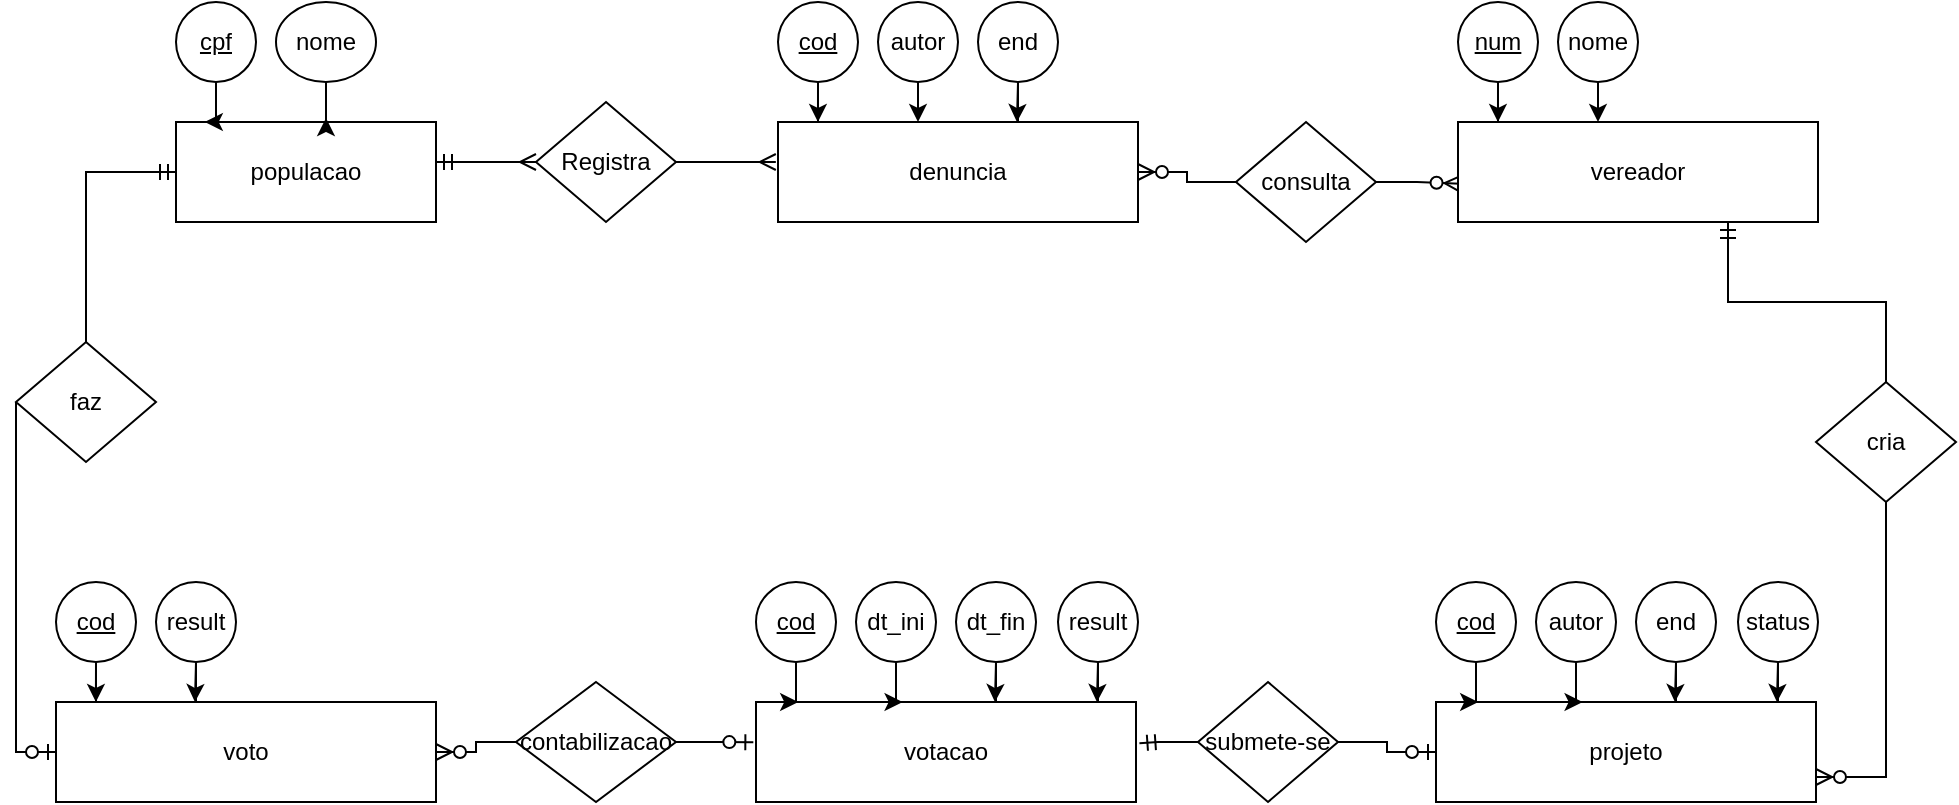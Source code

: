<mxfile version="14.4.9" type="github">
  <diagram id="R2lEEEUBdFMjLlhIrx00" name="Page-1">
    <mxGraphModel dx="1505" dy="826" grid="1" gridSize="10" guides="1" tooltips="1" connect="1" arrows="1" fold="1" page="1" pageScale="1" pageWidth="850" pageHeight="1100" math="0" shadow="0" extFonts="Permanent Marker^https://fonts.googleapis.com/css?family=Permanent+Marker">
      <root>
        <mxCell id="0" />
        <mxCell id="1" parent="0" />
        <mxCell id="-aDSYGf8J6-FoEfoN00e-1" value="populacao" style="whiteSpace=wrap;html=1;align=center;" vertex="1" parent="1">
          <mxGeometry x="260" y="220" width="130" height="50" as="geometry" />
        </mxCell>
        <mxCell id="-aDSYGf8J6-FoEfoN00e-5" value="" style="edgeStyle=orthogonalEdgeStyle;rounded=0;orthogonalLoop=1;jettySize=auto;html=1;entryX=0.111;entryY=0;entryDx=0;entryDy=0;entryPerimeter=0;" edge="1" parent="1" source="-aDSYGf8J6-FoEfoN00e-3" target="-aDSYGf8J6-FoEfoN00e-1">
          <mxGeometry relative="1" as="geometry" />
        </mxCell>
        <mxCell id="-aDSYGf8J6-FoEfoN00e-3" value="cpf" style="ellipse;whiteSpace=wrap;html=1;align=center;fontStyle=4;" vertex="1" parent="1">
          <mxGeometry x="260" y="160" width="40" height="40" as="geometry" />
        </mxCell>
        <mxCell id="-aDSYGf8J6-FoEfoN00e-6" style="edgeStyle=orthogonalEdgeStyle;rounded=0;orthogonalLoop=1;jettySize=auto;html=1;" edge="1" parent="1" source="-aDSYGf8J6-FoEfoN00e-4">
          <mxGeometry relative="1" as="geometry">
            <mxPoint x="335" y="218" as="targetPoint" />
          </mxGeometry>
        </mxCell>
        <mxCell id="-aDSYGf8J6-FoEfoN00e-4" value="nome" style="ellipse;whiteSpace=wrap;html=1;align=center;" vertex="1" parent="1">
          <mxGeometry x="310" y="160" width="50" height="40" as="geometry" />
        </mxCell>
        <mxCell id="-aDSYGf8J6-FoEfoN00e-81" style="edgeStyle=orthogonalEdgeStyle;rounded=0;orthogonalLoop=1;jettySize=auto;html=1;entryX=-0.006;entryY=0.4;entryDx=0;entryDy=0;entryPerimeter=0;endArrow=ERmany;endFill=0;" edge="1" parent="1" source="-aDSYGf8J6-FoEfoN00e-28" target="-aDSYGf8J6-FoEfoN00e-29">
          <mxGeometry relative="1" as="geometry" />
        </mxCell>
        <mxCell id="-aDSYGf8J6-FoEfoN00e-28" value="Registra" style="shape=rhombus;perimeter=rhombusPerimeter;whiteSpace=wrap;html=1;align=center;" vertex="1" parent="1">
          <mxGeometry x="440" y="210" width="70" height="60" as="geometry" />
        </mxCell>
        <mxCell id="-aDSYGf8J6-FoEfoN00e-29" value="denuncia" style="whiteSpace=wrap;html=1;align=center;" vertex="1" parent="1">
          <mxGeometry x="561" y="220" width="180" height="50" as="geometry" />
        </mxCell>
        <mxCell id="-aDSYGf8J6-FoEfoN00e-30" value="" style="edgeStyle=orthogonalEdgeStyle;rounded=0;orthogonalLoop=1;jettySize=auto;html=1;entryX=0.111;entryY=0;entryDx=0;entryDy=0;entryPerimeter=0;" edge="1" parent="1" source="-aDSYGf8J6-FoEfoN00e-31" target="-aDSYGf8J6-FoEfoN00e-29">
          <mxGeometry relative="1" as="geometry" />
        </mxCell>
        <mxCell id="-aDSYGf8J6-FoEfoN00e-31" value="cod" style="ellipse;whiteSpace=wrap;html=1;align=center;fontStyle=4;" vertex="1" parent="1">
          <mxGeometry x="561" y="160" width="40" height="40" as="geometry" />
        </mxCell>
        <mxCell id="-aDSYGf8J6-FoEfoN00e-35" style="edgeStyle=orthogonalEdgeStyle;rounded=0;orthogonalLoop=1;jettySize=auto;html=1;entryX=0.386;entryY=0;entryDx=0;entryDy=0;entryPerimeter=0;" edge="1" parent="1" source="-aDSYGf8J6-FoEfoN00e-33" target="-aDSYGf8J6-FoEfoN00e-29">
          <mxGeometry relative="1" as="geometry" />
        </mxCell>
        <mxCell id="-aDSYGf8J6-FoEfoN00e-33" value="autor" style="ellipse;whiteSpace=wrap;html=1;align=center;" vertex="1" parent="1">
          <mxGeometry x="611" y="160" width="40" height="40" as="geometry" />
        </mxCell>
        <mxCell id="-aDSYGf8J6-FoEfoN00e-36" style="edgeStyle=orthogonalEdgeStyle;rounded=0;orthogonalLoop=1;jettySize=auto;html=1;entryX=0.386;entryY=0;entryDx=0;entryDy=0;entryPerimeter=0;" edge="1" parent="1" source="-aDSYGf8J6-FoEfoN00e-37">
          <mxGeometry relative="1" as="geometry">
            <mxPoint x="680.48" y="220" as="targetPoint" />
          </mxGeometry>
        </mxCell>
        <mxCell id="-aDSYGf8J6-FoEfoN00e-37" value="end" style="ellipse;whiteSpace=wrap;html=1;align=center;" vertex="1" parent="1">
          <mxGeometry x="661" y="160" width="40" height="40" as="geometry" />
        </mxCell>
        <mxCell id="-aDSYGf8J6-FoEfoN00e-82" style="edgeStyle=orthogonalEdgeStyle;rounded=0;orthogonalLoop=1;jettySize=auto;html=1;exitX=0;exitY=0.5;exitDx=0;exitDy=0;endArrow=ERzeroToMany;endFill=1;" edge="1" parent="1" source="-aDSYGf8J6-FoEfoN00e-38" target="-aDSYGf8J6-FoEfoN00e-29">
          <mxGeometry relative="1" as="geometry" />
        </mxCell>
        <mxCell id="-aDSYGf8J6-FoEfoN00e-83" style="edgeStyle=orthogonalEdgeStyle;rounded=0;orthogonalLoop=1;jettySize=auto;html=1;entryX=0.007;entryY=0.618;entryDx=0;entryDy=0;entryPerimeter=0;endArrow=ERzeroToMany;endFill=1;" edge="1" parent="1" source="-aDSYGf8J6-FoEfoN00e-38" target="-aDSYGf8J6-FoEfoN00e-39">
          <mxGeometry relative="1" as="geometry" />
        </mxCell>
        <mxCell id="-aDSYGf8J6-FoEfoN00e-38" value="consulta" style="shape=rhombus;perimeter=rhombusPerimeter;whiteSpace=wrap;html=1;align=center;" vertex="1" parent="1">
          <mxGeometry x="790" y="220" width="70" height="60" as="geometry" />
        </mxCell>
        <mxCell id="-aDSYGf8J6-FoEfoN00e-39" value="vereador" style="whiteSpace=wrap;html=1;align=center;" vertex="1" parent="1">
          <mxGeometry x="901" y="220" width="180" height="50" as="geometry" />
        </mxCell>
        <mxCell id="-aDSYGf8J6-FoEfoN00e-40" value="" style="edgeStyle=orthogonalEdgeStyle;rounded=0;orthogonalLoop=1;jettySize=auto;html=1;entryX=0.111;entryY=0;entryDx=0;entryDy=0;entryPerimeter=0;" edge="1" parent="1" source="-aDSYGf8J6-FoEfoN00e-41" target="-aDSYGf8J6-FoEfoN00e-39">
          <mxGeometry relative="1" as="geometry" />
        </mxCell>
        <mxCell id="-aDSYGf8J6-FoEfoN00e-41" value="num" style="ellipse;whiteSpace=wrap;html=1;align=center;fontStyle=4;" vertex="1" parent="1">
          <mxGeometry x="901" y="160" width="40" height="40" as="geometry" />
        </mxCell>
        <mxCell id="-aDSYGf8J6-FoEfoN00e-42" style="edgeStyle=orthogonalEdgeStyle;rounded=0;orthogonalLoop=1;jettySize=auto;html=1;entryX=0.386;entryY=0;entryDx=0;entryDy=0;entryPerimeter=0;" edge="1" parent="1" source="-aDSYGf8J6-FoEfoN00e-43" target="-aDSYGf8J6-FoEfoN00e-39">
          <mxGeometry relative="1" as="geometry" />
        </mxCell>
        <mxCell id="-aDSYGf8J6-FoEfoN00e-43" value="nome" style="ellipse;whiteSpace=wrap;html=1;align=center;" vertex="1" parent="1">
          <mxGeometry x="951" y="160" width="40" height="40" as="geometry" />
        </mxCell>
        <mxCell id="-aDSYGf8J6-FoEfoN00e-46" value="projeto" style="whiteSpace=wrap;html=1;align=center;" vertex="1" parent="1">
          <mxGeometry x="890" y="510" width="190" height="50" as="geometry" />
        </mxCell>
        <mxCell id="-aDSYGf8J6-FoEfoN00e-47" value="" style="edgeStyle=orthogonalEdgeStyle;rounded=0;orthogonalLoop=1;jettySize=auto;html=1;entryX=0.111;entryY=0;entryDx=0;entryDy=0;entryPerimeter=0;" edge="1" parent="1" source="-aDSYGf8J6-FoEfoN00e-48" target="-aDSYGf8J6-FoEfoN00e-46">
          <mxGeometry relative="1" as="geometry" />
        </mxCell>
        <mxCell id="-aDSYGf8J6-FoEfoN00e-48" value="cod" style="ellipse;whiteSpace=wrap;html=1;align=center;fontStyle=4;" vertex="1" parent="1">
          <mxGeometry x="890" y="450" width="40" height="40" as="geometry" />
        </mxCell>
        <mxCell id="-aDSYGf8J6-FoEfoN00e-49" style="edgeStyle=orthogonalEdgeStyle;rounded=0;orthogonalLoop=1;jettySize=auto;html=1;entryX=0.386;entryY=0;entryDx=0;entryDy=0;entryPerimeter=0;" edge="1" parent="1" source="-aDSYGf8J6-FoEfoN00e-50" target="-aDSYGf8J6-FoEfoN00e-46">
          <mxGeometry relative="1" as="geometry" />
        </mxCell>
        <mxCell id="-aDSYGf8J6-FoEfoN00e-50" value="autor" style="ellipse;whiteSpace=wrap;html=1;align=center;" vertex="1" parent="1">
          <mxGeometry x="940" y="450" width="40" height="40" as="geometry" />
        </mxCell>
        <mxCell id="-aDSYGf8J6-FoEfoN00e-51" style="edgeStyle=orthogonalEdgeStyle;rounded=0;orthogonalLoop=1;jettySize=auto;html=1;entryX=0.386;entryY=0;entryDx=0;entryDy=0;entryPerimeter=0;" edge="1" parent="1" source="-aDSYGf8J6-FoEfoN00e-52">
          <mxGeometry relative="1" as="geometry">
            <mxPoint x="1009.48" y="510" as="targetPoint" />
          </mxGeometry>
        </mxCell>
        <mxCell id="-aDSYGf8J6-FoEfoN00e-52" value="end" style="ellipse;whiteSpace=wrap;html=1;align=center;" vertex="1" parent="1">
          <mxGeometry x="990" y="450" width="40" height="40" as="geometry" />
        </mxCell>
        <mxCell id="-aDSYGf8J6-FoEfoN00e-53" style="edgeStyle=orthogonalEdgeStyle;rounded=0;orthogonalLoop=1;jettySize=auto;html=1;entryX=0.386;entryY=0;entryDx=0;entryDy=0;entryPerimeter=0;" edge="1" parent="1" source="-aDSYGf8J6-FoEfoN00e-54">
          <mxGeometry relative="1" as="geometry">
            <mxPoint x="1060.48" y="510" as="targetPoint" />
          </mxGeometry>
        </mxCell>
        <mxCell id="-aDSYGf8J6-FoEfoN00e-54" value="status" style="ellipse;whiteSpace=wrap;html=1;align=center;" vertex="1" parent="1">
          <mxGeometry x="1041" y="450" width="40" height="40" as="geometry" />
        </mxCell>
        <mxCell id="-aDSYGf8J6-FoEfoN00e-85" style="edgeStyle=orthogonalEdgeStyle;rounded=0;orthogonalLoop=1;jettySize=auto;html=1;entryX=0.75;entryY=1;entryDx=0;entryDy=0;endArrow=ERmandOne;endFill=0;" edge="1" parent="1" source="-aDSYGf8J6-FoEfoN00e-55" target="-aDSYGf8J6-FoEfoN00e-39">
          <mxGeometry relative="1" as="geometry" />
        </mxCell>
        <mxCell id="-aDSYGf8J6-FoEfoN00e-86" style="edgeStyle=orthogonalEdgeStyle;rounded=0;orthogonalLoop=1;jettySize=auto;html=1;entryX=1;entryY=0.75;entryDx=0;entryDy=0;endArrow=ERzeroToMany;endFill=1;" edge="1" parent="1" source="-aDSYGf8J6-FoEfoN00e-55" target="-aDSYGf8J6-FoEfoN00e-46">
          <mxGeometry relative="1" as="geometry" />
        </mxCell>
        <mxCell id="-aDSYGf8J6-FoEfoN00e-55" value="cria" style="shape=rhombus;perimeter=rhombusPerimeter;whiteSpace=wrap;html=1;align=center;" vertex="1" parent="1">
          <mxGeometry x="1080" y="350" width="70" height="60" as="geometry" />
        </mxCell>
        <mxCell id="-aDSYGf8J6-FoEfoN00e-87" style="edgeStyle=orthogonalEdgeStyle;rounded=0;orthogonalLoop=1;jettySize=auto;html=1;endArrow=ERzeroToOne;endFill=1;" edge="1" parent="1" source="-aDSYGf8J6-FoEfoN00e-56" target="-aDSYGf8J6-FoEfoN00e-46">
          <mxGeometry relative="1" as="geometry" />
        </mxCell>
        <mxCell id="-aDSYGf8J6-FoEfoN00e-88" style="edgeStyle=orthogonalEdgeStyle;rounded=0;orthogonalLoop=1;jettySize=auto;html=1;entryX=1.009;entryY=0.413;entryDx=0;entryDy=0;entryPerimeter=0;endArrow=ERmandOne;endFill=0;" edge="1" parent="1" source="-aDSYGf8J6-FoEfoN00e-56" target="-aDSYGf8J6-FoEfoN00e-57">
          <mxGeometry relative="1" as="geometry" />
        </mxCell>
        <mxCell id="-aDSYGf8J6-FoEfoN00e-56" value="submete-se" style="shape=rhombus;perimeter=rhombusPerimeter;whiteSpace=wrap;html=1;align=center;" vertex="1" parent="1">
          <mxGeometry x="771" y="500" width="70" height="60" as="geometry" />
        </mxCell>
        <mxCell id="-aDSYGf8J6-FoEfoN00e-57" value="votacao" style="whiteSpace=wrap;html=1;align=center;" vertex="1" parent="1">
          <mxGeometry x="550" y="510" width="190" height="50" as="geometry" />
        </mxCell>
        <mxCell id="-aDSYGf8J6-FoEfoN00e-58" value="" style="edgeStyle=orthogonalEdgeStyle;rounded=0;orthogonalLoop=1;jettySize=auto;html=1;entryX=0.111;entryY=0;entryDx=0;entryDy=0;entryPerimeter=0;" edge="1" parent="1" source="-aDSYGf8J6-FoEfoN00e-59" target="-aDSYGf8J6-FoEfoN00e-57">
          <mxGeometry relative="1" as="geometry" />
        </mxCell>
        <mxCell id="-aDSYGf8J6-FoEfoN00e-59" value="cod" style="ellipse;whiteSpace=wrap;html=1;align=center;fontStyle=4;" vertex="1" parent="1">
          <mxGeometry x="550" y="450" width="40" height="40" as="geometry" />
        </mxCell>
        <mxCell id="-aDSYGf8J6-FoEfoN00e-60" style="edgeStyle=orthogonalEdgeStyle;rounded=0;orthogonalLoop=1;jettySize=auto;html=1;entryX=0.386;entryY=0;entryDx=0;entryDy=0;entryPerimeter=0;" edge="1" parent="1" source="-aDSYGf8J6-FoEfoN00e-61" target="-aDSYGf8J6-FoEfoN00e-57">
          <mxGeometry relative="1" as="geometry" />
        </mxCell>
        <mxCell id="-aDSYGf8J6-FoEfoN00e-61" value="dt_ini" style="ellipse;whiteSpace=wrap;html=1;align=center;" vertex="1" parent="1">
          <mxGeometry x="600" y="450" width="40" height="40" as="geometry" />
        </mxCell>
        <mxCell id="-aDSYGf8J6-FoEfoN00e-62" style="edgeStyle=orthogonalEdgeStyle;rounded=0;orthogonalLoop=1;jettySize=auto;html=1;entryX=0.386;entryY=0;entryDx=0;entryDy=0;entryPerimeter=0;" edge="1" parent="1" source="-aDSYGf8J6-FoEfoN00e-63">
          <mxGeometry relative="1" as="geometry">
            <mxPoint x="669.48" y="510" as="targetPoint" />
          </mxGeometry>
        </mxCell>
        <mxCell id="-aDSYGf8J6-FoEfoN00e-63" value="dt_fin" style="ellipse;whiteSpace=wrap;html=1;align=center;" vertex="1" parent="1">
          <mxGeometry x="650" y="450" width="40" height="40" as="geometry" />
        </mxCell>
        <mxCell id="-aDSYGf8J6-FoEfoN00e-64" style="edgeStyle=orthogonalEdgeStyle;rounded=0;orthogonalLoop=1;jettySize=auto;html=1;entryX=0.386;entryY=0;entryDx=0;entryDy=0;entryPerimeter=0;" edge="1" parent="1" source="-aDSYGf8J6-FoEfoN00e-65">
          <mxGeometry relative="1" as="geometry">
            <mxPoint x="720.48" y="510" as="targetPoint" />
          </mxGeometry>
        </mxCell>
        <mxCell id="-aDSYGf8J6-FoEfoN00e-65" value="result" style="ellipse;whiteSpace=wrap;html=1;align=center;" vertex="1" parent="1">
          <mxGeometry x="701" y="450" width="40" height="40" as="geometry" />
        </mxCell>
        <mxCell id="-aDSYGf8J6-FoEfoN00e-89" style="edgeStyle=orthogonalEdgeStyle;rounded=0;orthogonalLoop=1;jettySize=auto;html=1;entryX=-0.007;entryY=0.403;entryDx=0;entryDy=0;entryPerimeter=0;endArrow=ERzeroToOne;endFill=1;" edge="1" parent="1" source="-aDSYGf8J6-FoEfoN00e-66" target="-aDSYGf8J6-FoEfoN00e-57">
          <mxGeometry relative="1" as="geometry" />
        </mxCell>
        <mxCell id="-aDSYGf8J6-FoEfoN00e-90" style="edgeStyle=orthogonalEdgeStyle;rounded=0;orthogonalLoop=1;jettySize=auto;html=1;endArrow=ERzeroToMany;endFill=1;" edge="1" parent="1" source="-aDSYGf8J6-FoEfoN00e-66" target="-aDSYGf8J6-FoEfoN00e-67">
          <mxGeometry relative="1" as="geometry" />
        </mxCell>
        <mxCell id="-aDSYGf8J6-FoEfoN00e-66" value="contabilizacao" style="shape=rhombus;perimeter=rhombusPerimeter;whiteSpace=wrap;html=1;align=center;" vertex="1" parent="1">
          <mxGeometry x="430" y="500" width="80" height="60" as="geometry" />
        </mxCell>
        <mxCell id="-aDSYGf8J6-FoEfoN00e-67" value="voto" style="whiteSpace=wrap;html=1;align=center;" vertex="1" parent="1">
          <mxGeometry x="200" y="510" width="190" height="50" as="geometry" />
        </mxCell>
        <mxCell id="-aDSYGf8J6-FoEfoN00e-76" style="edgeStyle=orthogonalEdgeStyle;rounded=0;orthogonalLoop=1;jettySize=auto;html=1;entryX=0.105;entryY=0;entryDx=0;entryDy=0;entryPerimeter=0;" edge="1" parent="1" source="-aDSYGf8J6-FoEfoN00e-69" target="-aDSYGf8J6-FoEfoN00e-67">
          <mxGeometry relative="1" as="geometry" />
        </mxCell>
        <mxCell id="-aDSYGf8J6-FoEfoN00e-69" value="cod" style="ellipse;whiteSpace=wrap;html=1;align=center;fontStyle=4;" vertex="1" parent="1">
          <mxGeometry x="200" y="450" width="40" height="40" as="geometry" />
        </mxCell>
        <mxCell id="-aDSYGf8J6-FoEfoN00e-74" style="edgeStyle=orthogonalEdgeStyle;rounded=0;orthogonalLoop=1;jettySize=auto;html=1;entryX=0.386;entryY=0;entryDx=0;entryDy=0;entryPerimeter=0;" edge="1" parent="1" source="-aDSYGf8J6-FoEfoN00e-75">
          <mxGeometry relative="1" as="geometry">
            <mxPoint x="269.48" y="510" as="targetPoint" />
          </mxGeometry>
        </mxCell>
        <mxCell id="-aDSYGf8J6-FoEfoN00e-75" value="result" style="ellipse;whiteSpace=wrap;html=1;align=center;" vertex="1" parent="1">
          <mxGeometry x="250" y="450" width="40" height="40" as="geometry" />
        </mxCell>
        <mxCell id="-aDSYGf8J6-FoEfoN00e-91" style="edgeStyle=orthogonalEdgeStyle;rounded=0;orthogonalLoop=1;jettySize=auto;html=1;entryX=0;entryY=0.5;entryDx=0;entryDy=0;endArrow=ERzeroToOne;endFill=1;" edge="1" parent="1" source="-aDSYGf8J6-FoEfoN00e-77" target="-aDSYGf8J6-FoEfoN00e-67">
          <mxGeometry relative="1" as="geometry">
            <Array as="points">
              <mxPoint x="180" y="535" />
            </Array>
          </mxGeometry>
        </mxCell>
        <mxCell id="-aDSYGf8J6-FoEfoN00e-92" style="edgeStyle=orthogonalEdgeStyle;rounded=0;orthogonalLoop=1;jettySize=auto;html=1;entryX=0;entryY=0.5;entryDx=0;entryDy=0;endArrow=ERmandOne;endFill=0;" edge="1" parent="1" source="-aDSYGf8J6-FoEfoN00e-77" target="-aDSYGf8J6-FoEfoN00e-1">
          <mxGeometry relative="1" as="geometry">
            <Array as="points">
              <mxPoint x="215" y="245" />
            </Array>
          </mxGeometry>
        </mxCell>
        <mxCell id="-aDSYGf8J6-FoEfoN00e-77" value="faz" style="shape=rhombus;perimeter=rhombusPerimeter;whiteSpace=wrap;html=1;align=center;" vertex="1" parent="1">
          <mxGeometry x="180" y="330" width="70" height="60" as="geometry" />
        </mxCell>
        <mxCell id="-aDSYGf8J6-FoEfoN00e-80" value="" style="edgeStyle=entityRelationEdgeStyle;fontSize=12;html=1;endArrow=ERmany;startArrow=ERmandOne;endFill=0;" edge="1" parent="1" target="-aDSYGf8J6-FoEfoN00e-28">
          <mxGeometry width="100" height="100" relative="1" as="geometry">
            <mxPoint x="390" y="240" as="sourcePoint" />
            <mxPoint x="490" y="140" as="targetPoint" />
          </mxGeometry>
        </mxCell>
      </root>
    </mxGraphModel>
  </diagram>
</mxfile>
